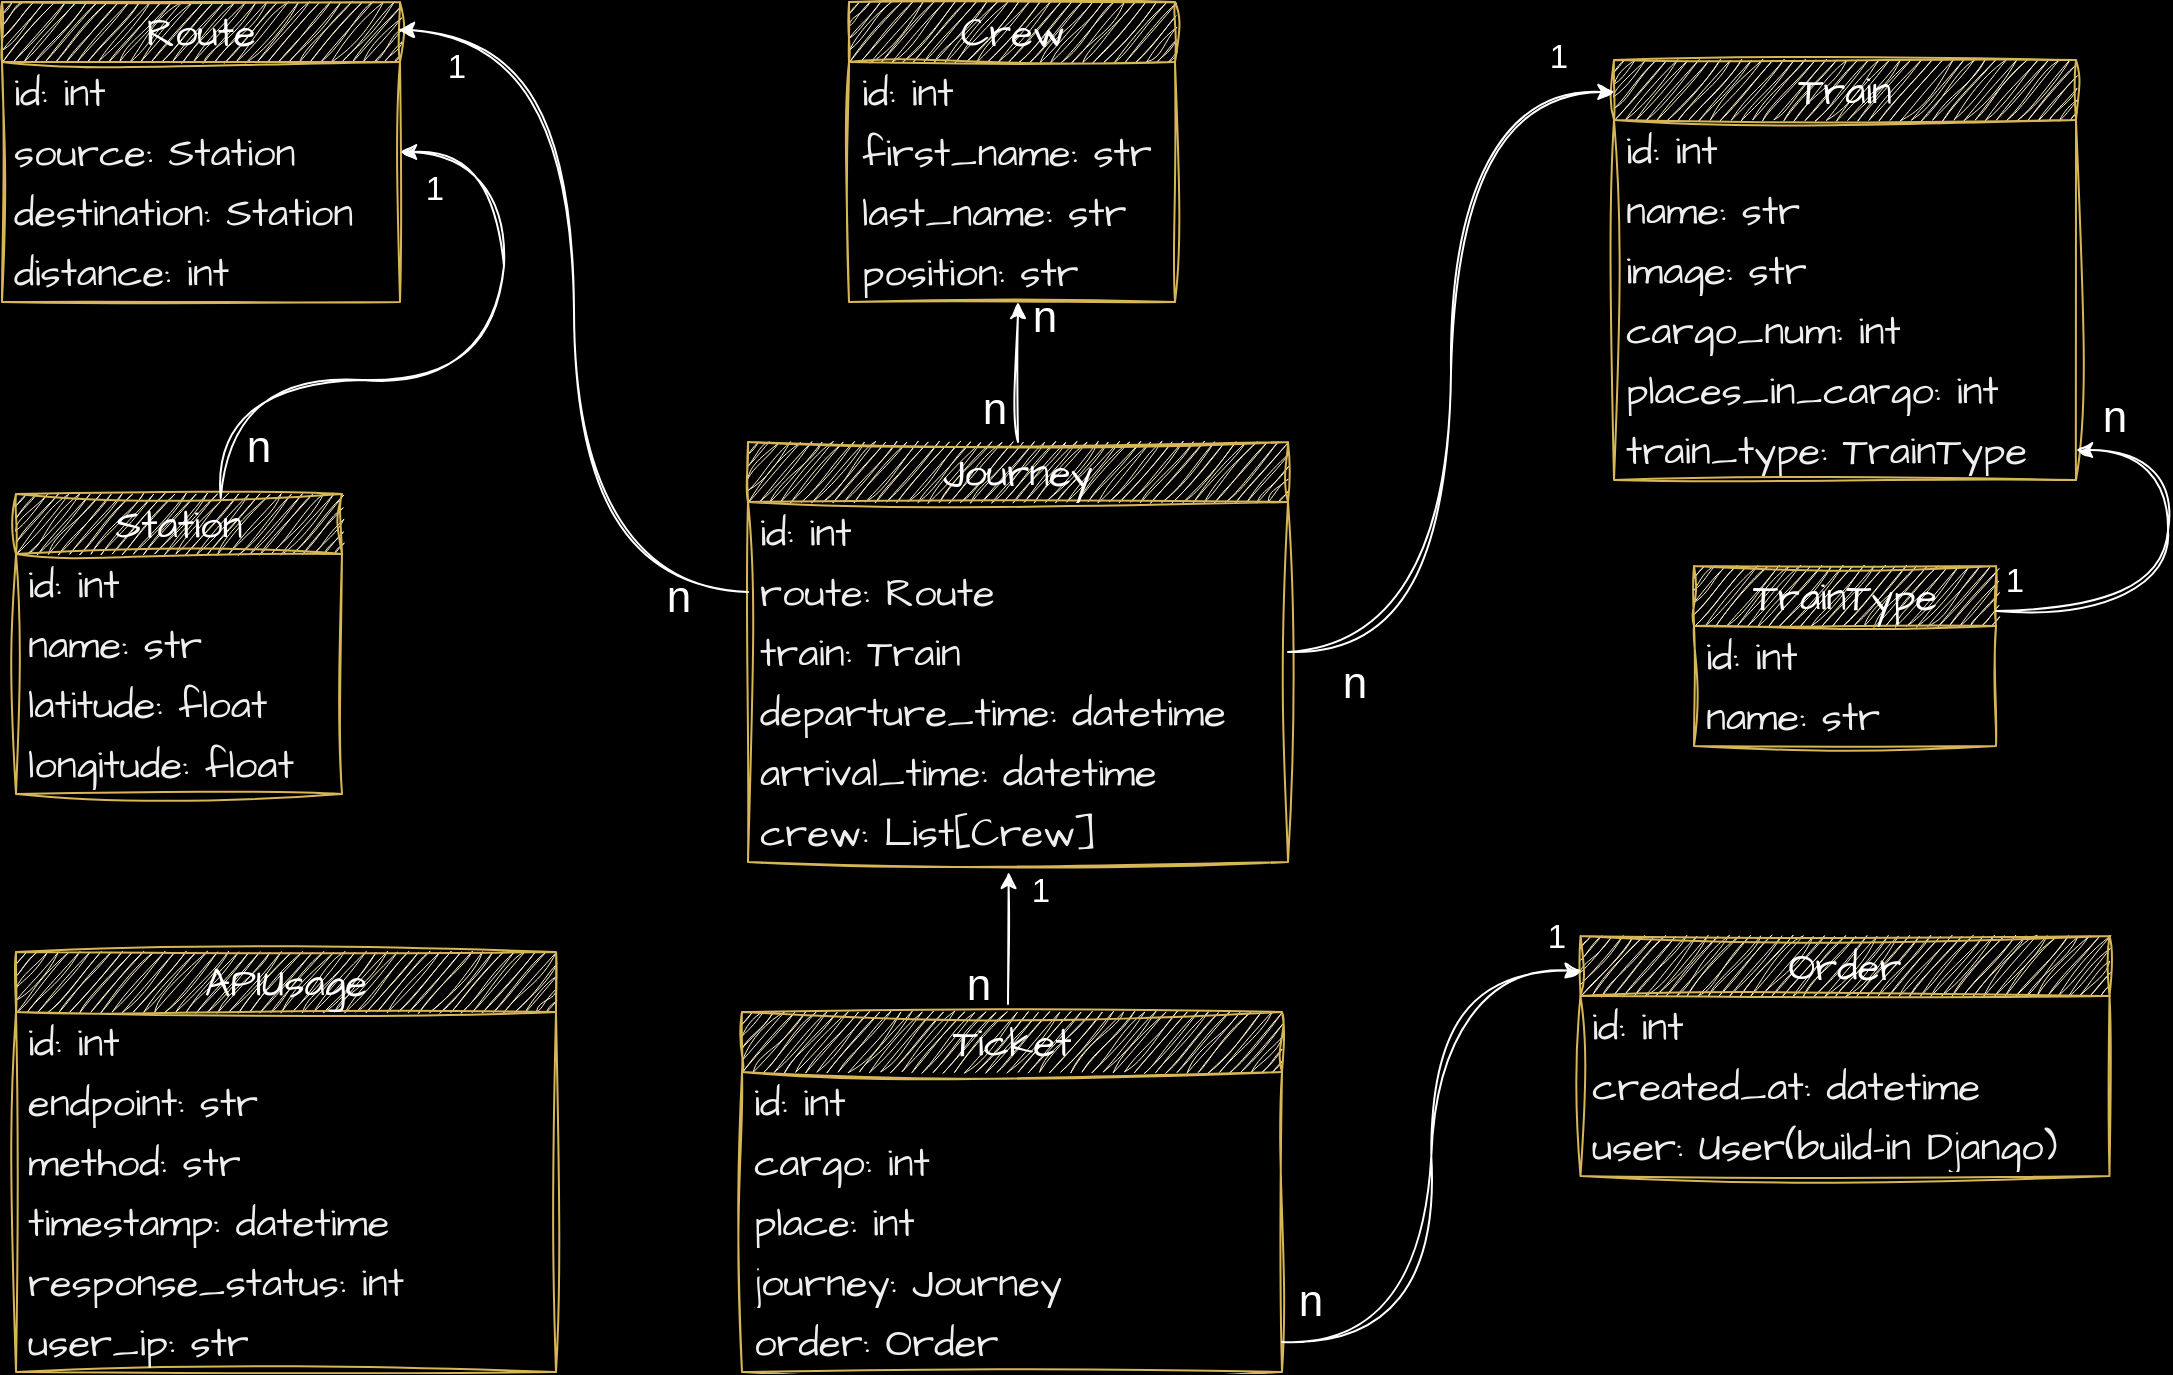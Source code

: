 <mxfile version="22.1.22" type="embed">
  <diagram id="23iRSUPoRavnBvh4doch" name="Page-1">
    <mxGraphModel dx="2483" dy="1147" grid="0" gridSize="10" guides="1" tooltips="1" connect="1" arrows="1" fold="1" page="0" pageScale="1" pageWidth="827" pageHeight="1169" background="#000000" math="0" shadow="0">
      <root>
        <mxCell id="0" />
        <mxCell id="1" parent="0" />
        <mxCell id="3" value="&lt;font color=&quot;#ffffff&quot;&gt;Journey&lt;/font&gt;" style="swimlane;fontStyle=0;childLayout=stackLayout;horizontal=1;startSize=30;horizontalStack=0;resizeParent=1;resizeParentMax=0;resizeLast=0;collapsible=1;marginBottom=0;whiteSpace=wrap;html=1;sketch=1;hachureGap=4;jiggle=2;curveFitting=1;fontFamily=Architects Daughter;fontSource=https%3A%2F%2Ffonts.googleapis.com%2Fcss%3Ffamily%3DArchitects%2BDaughter;fontSize=20;swimlaneFillColor=none;fillColor=#fff2cc;strokeColor=#d6b656;points=[[0,0,0,0,0],[0,0.25,0,0,0],[0,0.5,0,0,0],[0,0.75,0,0,0],[0,1,0,0,0],[0.25,0,0,0,0],[0.25,1,0,0,0],[0.5,0,0,0,0],[0.5,1,0,0,0],[0.75,0,0,0,0],[0.75,1,0,0,0],[1,0,0,0,0],[1,0.25,0,0,0],[1,0.5,0,0,0],[1,0.75,0,0,0],[1,1,0,0,0]];" parent="1" vertex="1">
          <mxGeometry x="190" y="-33" width="270" height="210" as="geometry" />
        </mxCell>
        <mxCell id="5" value="id: int" style="text;strokeColor=none;fillColor=none;align=left;verticalAlign=middle;spacingLeft=4;spacingRight=4;overflow=hidden;points=[[0,0.5],[1,0.5]];portConstraint=eastwest;rotatable=0;whiteSpace=wrap;html=1;fontSize=20;fontFamily=Architects Daughter;fontColor=#EEEEEE;" parent="3" vertex="1">
          <mxGeometry y="30" width="270" height="30" as="geometry" />
        </mxCell>
        <mxCell id="6" value="route: Route" style="text;strokeColor=none;fillColor=none;align=left;verticalAlign=middle;spacingLeft=4;spacingRight=4;overflow=hidden;points=[[0,0.5],[1,0.5]];portConstraint=eastwest;rotatable=0;whiteSpace=wrap;html=1;fontSize=20;fontFamily=Architects Daughter;fontColor=#EEEEEE;" parent="3" vertex="1">
          <mxGeometry y="60" width="270" height="30" as="geometry" />
        </mxCell>
        <mxCell id="7" value="train: Train" style="text;strokeColor=none;fillColor=none;align=left;verticalAlign=middle;spacingLeft=4;spacingRight=4;overflow=hidden;points=[[0,0.5],[1,0.5]];portConstraint=eastwest;rotatable=0;whiteSpace=wrap;html=1;fontSize=20;fontFamily=Architects Daughter;fontColor=#EEEEEE;" parent="3" vertex="1">
          <mxGeometry y="90" width="270" height="30" as="geometry" />
        </mxCell>
        <mxCell id="8" value="departure_time: datetime" style="text;strokeColor=none;fillColor=none;align=left;verticalAlign=middle;spacingLeft=4;spacingRight=4;overflow=hidden;points=[[0,0.5],[1,0.5]];portConstraint=eastwest;rotatable=0;whiteSpace=wrap;html=1;fontSize=20;fontFamily=Architects Daughter;fontColor=#EEEEEE;" parent="3" vertex="1">
          <mxGeometry y="120" width="270" height="30" as="geometry" />
        </mxCell>
        <mxCell id="9" value="arrival_time: datetime" style="text;strokeColor=none;fillColor=none;align=left;verticalAlign=middle;spacingLeft=4;spacingRight=4;overflow=hidden;points=[[0,0.5],[1,0.5]];portConstraint=eastwest;rotatable=0;whiteSpace=wrap;html=1;fontSize=20;fontFamily=Architects Daughter;fontColor=#EEEEEE;" parent="3" vertex="1">
          <mxGeometry y="150" width="270" height="30" as="geometry" />
        </mxCell>
        <mxCell id="10" value="crew: List[Crew]" style="text;strokeColor=none;fillColor=none;align=left;verticalAlign=middle;spacingLeft=4;spacingRight=4;overflow=hidden;points=[[0,0.5],[1,0.5]];portConstraint=eastwest;rotatable=0;whiteSpace=wrap;html=1;fontSize=20;fontFamily=Architects Daughter;fontColor=#EEEEEE;" parent="3" vertex="1">
          <mxGeometry y="180" width="270" height="30" as="geometry" />
        </mxCell>
        <mxCell id="15" value="&lt;font color=&quot;#ffffff&quot;&gt;Station&lt;/font&gt;" style="swimlane;fontStyle=0;childLayout=stackLayout;horizontal=1;startSize=30;horizontalStack=0;resizeParent=1;resizeParentMax=0;resizeLast=0;collapsible=1;marginBottom=0;whiteSpace=wrap;html=1;sketch=1;hachureGap=4;jiggle=2;curveFitting=1;fontFamily=Architects Daughter;fontSource=https%3A%2F%2Ffonts.googleapis.com%2Fcss%3Ffamily%3DArchitects%2BDaughter;fontSize=20;swimlaneFillColor=none;fillColor=#fff2cc;strokeColor=#d6b656;" parent="1" vertex="1">
          <mxGeometry x="-176" y="-7" width="163" height="150" as="geometry" />
        </mxCell>
        <mxCell id="16" value="id: int" style="text;strokeColor=none;fillColor=none;align=left;verticalAlign=middle;spacingLeft=4;spacingRight=4;overflow=hidden;points=[[0,0.5],[1,0.5]];portConstraint=eastwest;rotatable=0;whiteSpace=wrap;html=1;fontSize=20;fontFamily=Architects Daughter;fontColor=#EEEEEE;" parent="15" vertex="1">
          <mxGeometry y="30" width="163" height="30" as="geometry" />
        </mxCell>
        <mxCell id="17" value="name: str" style="text;strokeColor=none;fillColor=none;align=left;verticalAlign=middle;spacingLeft=4;spacingRight=4;overflow=hidden;points=[[0,0.5],[1,0.5]];portConstraint=eastwest;rotatable=0;whiteSpace=wrap;html=1;fontSize=20;fontFamily=Architects Daughter;fontColor=#EEEEEE;" parent="15" vertex="1">
          <mxGeometry y="60" width="163" height="30" as="geometry" />
        </mxCell>
        <mxCell id="18" value="latitude: float" style="text;strokeColor=none;fillColor=none;align=left;verticalAlign=middle;spacingLeft=4;spacingRight=4;overflow=hidden;points=[[0,0.5],[1,0.5]];portConstraint=eastwest;rotatable=0;whiteSpace=wrap;html=1;fontSize=20;fontFamily=Architects Daughter;fontColor=#EEEEEE;" parent="15" vertex="1">
          <mxGeometry y="90" width="163" height="30" as="geometry" />
        </mxCell>
        <mxCell id="19" value="longitude: float" style="text;strokeColor=none;fillColor=none;align=left;verticalAlign=middle;spacingLeft=4;spacingRight=4;overflow=hidden;points=[[0,0.5],[1,0.5]];portConstraint=eastwest;rotatable=0;whiteSpace=wrap;html=1;fontSize=20;fontFamily=Architects Daughter;fontColor=#EEEEEE;" parent="15" vertex="1">
          <mxGeometry y="120" width="163" height="30" as="geometry" />
        </mxCell>
        <mxCell id="22" value="&lt;font color=&quot;#ffffff&quot;&gt;Route&lt;/font&gt;" style="swimlane;fontStyle=0;childLayout=stackLayout;horizontal=1;startSize=30;horizontalStack=0;resizeParent=1;resizeParentMax=0;resizeLast=0;collapsible=1;marginBottom=0;whiteSpace=wrap;html=1;sketch=1;hachureGap=4;jiggle=2;curveFitting=1;fontFamily=Architects Daughter;fontSource=https%3A%2F%2Ffonts.googleapis.com%2Fcss%3Ffamily%3DArchitects%2BDaughter;fontSize=20;swimlaneFillColor=none;fillColor=#fff2cc;strokeColor=#d6b656;" parent="1" vertex="1">
          <mxGeometry x="-183" y="-253" width="199" height="150" as="geometry" />
        </mxCell>
        <mxCell id="23" value="id: int" style="text;strokeColor=none;fillColor=none;align=left;verticalAlign=middle;spacingLeft=4;spacingRight=4;overflow=hidden;points=[[0,0.5],[1,0.5]];portConstraint=eastwest;rotatable=0;whiteSpace=wrap;html=1;fontSize=20;fontFamily=Architects Daughter;fontColor=#EEEEEE;" parent="22" vertex="1">
          <mxGeometry y="30" width="199" height="30" as="geometry" />
        </mxCell>
        <mxCell id="24" value="source: Station" style="text;strokeColor=none;fillColor=none;align=left;verticalAlign=middle;spacingLeft=4;spacingRight=4;overflow=hidden;points=[[0,0.5],[1,0.5]];portConstraint=eastwest;rotatable=0;whiteSpace=wrap;html=1;fontSize=20;fontFamily=Architects Daughter;fontColor=#EEEEEE;" parent="22" vertex="1">
          <mxGeometry y="60" width="199" height="30" as="geometry" />
        </mxCell>
        <mxCell id="25" value="destination: Station" style="text;strokeColor=none;fillColor=none;align=left;verticalAlign=middle;spacingLeft=4;spacingRight=4;overflow=hidden;points=[[0,0.5],[1,0.5]];portConstraint=eastwest;rotatable=0;whiteSpace=wrap;html=1;fontSize=20;fontFamily=Architects Daughter;fontColor=#EEEEEE;" parent="22" vertex="1">
          <mxGeometry y="90" width="199" height="30" as="geometry" />
        </mxCell>
        <mxCell id="26" value="distance: int" style="text;strokeColor=none;fillColor=none;align=left;verticalAlign=middle;spacingLeft=4;spacingRight=4;overflow=hidden;points=[[0,0.5],[1,0.5]];portConstraint=eastwest;rotatable=0;whiteSpace=wrap;html=1;fontSize=20;fontFamily=Architects Daughter;fontColor=#EEEEEE;" parent="22" vertex="1">
          <mxGeometry y="120" width="199" height="30" as="geometry" />
        </mxCell>
        <mxCell id="28" value="&lt;font color=&quot;#ffffff&quot;&gt;Crew&lt;/font&gt;" style="swimlane;fontStyle=0;childLayout=stackLayout;horizontal=1;startSize=30;horizontalStack=0;resizeParent=1;resizeParentMax=0;resizeLast=0;collapsible=1;marginBottom=0;whiteSpace=wrap;html=1;sketch=1;hachureGap=4;jiggle=2;curveFitting=1;fontFamily=Architects Daughter;fontSource=https%3A%2F%2Ffonts.googleapis.com%2Fcss%3Ffamily%3DArchitects%2BDaughter;fontSize=20;swimlaneFillColor=none;fillColor=#fff2cc;strokeColor=#d6b656;" parent="1" vertex="1">
          <mxGeometry x="240.5" y="-253" width="163" height="150" as="geometry" />
        </mxCell>
        <mxCell id="29" value="id: int" style="text;strokeColor=none;fillColor=none;align=left;verticalAlign=middle;spacingLeft=4;spacingRight=4;overflow=hidden;points=[[0,0.5],[1,0.5]];portConstraint=eastwest;rotatable=0;whiteSpace=wrap;html=1;fontSize=20;fontFamily=Architects Daughter;fontColor=#EEEEEE;" parent="28" vertex="1">
          <mxGeometry y="30" width="163" height="30" as="geometry" />
        </mxCell>
        <mxCell id="30" value="first_name: str" style="text;strokeColor=none;fillColor=none;align=left;verticalAlign=middle;spacingLeft=4;spacingRight=4;overflow=hidden;points=[[0,0.5],[1,0.5]];portConstraint=eastwest;rotatable=0;whiteSpace=wrap;html=1;fontSize=20;fontFamily=Architects Daughter;fontColor=#EEEEEE;" parent="28" vertex="1">
          <mxGeometry y="60" width="163" height="30" as="geometry" />
        </mxCell>
        <mxCell id="31" value="last_name: str" style="text;strokeColor=none;fillColor=none;align=left;verticalAlign=middle;spacingLeft=4;spacingRight=4;overflow=hidden;points=[[0,0.5],[1,0.5]];portConstraint=eastwest;rotatable=0;whiteSpace=wrap;html=1;fontSize=20;fontFamily=Architects Daughter;fontColor=#EEEEEE;" parent="28" vertex="1">
          <mxGeometry y="90" width="163" height="30" as="geometry" />
        </mxCell>
        <mxCell id="87" value="position: str" style="text;strokeColor=none;fillColor=none;align=left;verticalAlign=middle;spacingLeft=4;spacingRight=4;overflow=hidden;points=[[0,0.5],[1,0.5]];portConstraint=eastwest;rotatable=0;whiteSpace=wrap;html=1;fontSize=20;fontFamily=Architects Daughter;fontColor=#EEEEEE;" parent="28" vertex="1">
          <mxGeometry y="120" width="163" height="30" as="geometry" />
        </mxCell>
        <mxCell id="33" value="&lt;font color=&quot;#ffffff&quot;&gt;Train&lt;/font&gt;" style="swimlane;fontStyle=0;childLayout=stackLayout;horizontal=1;startSize=30;horizontalStack=0;resizeParent=1;resizeParentMax=0;resizeLast=0;collapsible=1;marginBottom=0;whiteSpace=wrap;html=1;sketch=1;hachureGap=4;jiggle=2;curveFitting=1;fontFamily=Architects Daughter;fontSource=https%3A%2F%2Ffonts.googleapis.com%2Fcss%3Ffamily%3DArchitects%2BDaughter;fontSize=20;swimlaneFillColor=none;fillColor=#fff2cc;strokeColor=#d6b656;" parent="1" vertex="1">
          <mxGeometry x="623" y="-224" width="231" height="210" as="geometry" />
        </mxCell>
        <mxCell id="34" value="id: int" style="text;strokeColor=none;fillColor=none;align=left;verticalAlign=middle;spacingLeft=4;spacingRight=4;overflow=hidden;points=[[0,0.5],[1,0.5]];portConstraint=eastwest;rotatable=0;whiteSpace=wrap;html=1;fontSize=20;fontFamily=Architects Daughter;fontColor=#EEEEEE;" parent="33" vertex="1">
          <mxGeometry y="30" width="231" height="30" as="geometry" />
        </mxCell>
        <mxCell id="35" value="name: str" style="text;strokeColor=none;fillColor=none;align=left;verticalAlign=middle;spacingLeft=4;spacingRight=4;overflow=hidden;points=[[0,0.5],[1,0.5]];portConstraint=eastwest;rotatable=0;whiteSpace=wrap;html=1;fontSize=20;fontFamily=Architects Daughter;fontColor=#EEEEEE;" parent="33" vertex="1">
          <mxGeometry y="60" width="231" height="30" as="geometry" />
        </mxCell>
        <mxCell id="97" value="image: str" style="text;strokeColor=none;fillColor=none;align=left;verticalAlign=middle;spacingLeft=4;spacingRight=4;overflow=hidden;points=[[0,0.5],[1,0.5]];portConstraint=eastwest;rotatable=0;whiteSpace=wrap;html=1;fontSize=20;fontFamily=Architects Daughter;fontColor=#EEEEEE;" vertex="1" parent="33">
          <mxGeometry y="90" width="231" height="30" as="geometry" />
        </mxCell>
        <mxCell id="36" value="cargo_num: int" style="text;strokeColor=none;fillColor=none;align=left;verticalAlign=middle;spacingLeft=4;spacingRight=4;overflow=hidden;points=[[0,0.5],[1,0.5]];portConstraint=eastwest;rotatable=0;whiteSpace=wrap;html=1;fontSize=20;fontFamily=Architects Daughter;fontColor=#EEEEEE;" parent="33" vertex="1">
          <mxGeometry y="120" width="231" height="30" as="geometry" />
        </mxCell>
        <mxCell id="37" value="places_in_cargo: int" style="text;strokeColor=none;fillColor=none;align=left;verticalAlign=middle;spacingLeft=4;spacingRight=4;overflow=hidden;points=[[0,0.5],[1,0.5]];portConstraint=eastwest;rotatable=0;whiteSpace=wrap;html=1;fontSize=20;fontFamily=Architects Daughter;fontColor=#EEEEEE;" parent="33" vertex="1">
          <mxGeometry y="150" width="231" height="30" as="geometry" />
        </mxCell>
        <mxCell id="38" value="train_type: TrainType" style="text;strokeColor=none;fillColor=none;align=left;verticalAlign=middle;spacingLeft=4;spacingRight=4;overflow=hidden;points=[[0,0.5],[1,0.5]];portConstraint=eastwest;rotatable=0;whiteSpace=wrap;html=1;fontSize=20;fontFamily=Architects Daughter;fontColor=#EEEEEE;" parent="33" vertex="1">
          <mxGeometry y="180" width="231" height="30" as="geometry" />
        </mxCell>
        <mxCell id="40" value="&lt;font color=&quot;#ffffff&quot;&gt;TrainType&lt;/font&gt;" style="swimlane;fontStyle=0;childLayout=stackLayout;horizontal=1;startSize=30;horizontalStack=0;resizeParent=1;resizeParentMax=0;resizeLast=0;collapsible=1;marginBottom=0;whiteSpace=wrap;html=1;sketch=1;hachureGap=4;jiggle=2;curveFitting=1;fontFamily=Architects Daughter;fontSource=https%3A%2F%2Ffonts.googleapis.com%2Fcss%3Ffamily%3DArchitects%2BDaughter;fontSize=20;swimlaneFillColor=none;fillColor=#fff2cc;strokeColor=#d6b656;" parent="1" vertex="1">
          <mxGeometry x="663" y="29" width="151" height="90" as="geometry" />
        </mxCell>
        <mxCell id="41" value="id: int" style="text;strokeColor=none;fillColor=none;align=left;verticalAlign=middle;spacingLeft=4;spacingRight=4;overflow=hidden;points=[[0,0.5],[1,0.5]];portConstraint=eastwest;rotatable=0;whiteSpace=wrap;html=1;fontSize=20;fontFamily=Architects Daughter;fontColor=#EEEEEE;" parent="40" vertex="1">
          <mxGeometry y="30" width="151" height="30" as="geometry" />
        </mxCell>
        <mxCell id="42" value="name: str" style="text;strokeColor=none;fillColor=none;align=left;verticalAlign=middle;spacingLeft=4;spacingRight=4;overflow=hidden;points=[[0,0.5],[1,0.5]];portConstraint=eastwest;rotatable=0;whiteSpace=wrap;html=1;fontSize=20;fontFamily=Architects Daughter;fontColor=#EEEEEE;" parent="40" vertex="1">
          <mxGeometry y="60" width="151" height="30" as="geometry" />
        </mxCell>
        <mxCell id="45" value="&lt;font color=&quot;#ffffff&quot;&gt;Ticket&lt;/font&gt;" style="swimlane;fontStyle=0;childLayout=stackLayout;horizontal=1;startSize=30;horizontalStack=0;resizeParent=1;resizeParentMax=0;resizeLast=0;collapsible=1;marginBottom=0;whiteSpace=wrap;html=1;sketch=1;hachureGap=4;jiggle=2;curveFitting=1;fontFamily=Architects Daughter;fontSource=https%3A%2F%2Ffonts.googleapis.com%2Fcss%3Ffamily%3DArchitects%2BDaughter;fontSize=20;swimlaneFillColor=none;fillColor=#fff2cc;strokeColor=#d6b656;" parent="1" vertex="1">
          <mxGeometry x="187" y="252" width="270" height="180" as="geometry" />
        </mxCell>
        <mxCell id="46" value="id: int" style="text;strokeColor=none;fillColor=none;align=left;verticalAlign=middle;spacingLeft=4;spacingRight=4;overflow=hidden;points=[[0,0.5],[1,0.5]];portConstraint=eastwest;rotatable=0;whiteSpace=wrap;html=1;fontSize=20;fontFamily=Architects Daughter;fontColor=#EEEEEE;" parent="45" vertex="1">
          <mxGeometry y="30" width="270" height="30" as="geometry" />
        </mxCell>
        <mxCell id="47" value="cargo: int" style="text;strokeColor=none;fillColor=none;align=left;verticalAlign=middle;spacingLeft=4;spacingRight=4;overflow=hidden;points=[[0,0.5],[1,0.5]];portConstraint=eastwest;rotatable=0;whiteSpace=wrap;html=1;fontSize=20;fontFamily=Architects Daughter;fontColor=#EEEEEE;" parent="45" vertex="1">
          <mxGeometry y="60" width="270" height="30" as="geometry" />
        </mxCell>
        <mxCell id="48" value="place: int" style="text;strokeColor=none;fillColor=none;align=left;verticalAlign=middle;spacingLeft=4;spacingRight=4;overflow=hidden;points=[[0,0.5],[1,0.5]];portConstraint=eastwest;rotatable=0;whiteSpace=wrap;html=1;fontSize=20;fontFamily=Architects Daughter;fontColor=#EEEEEE;" parent="45" vertex="1">
          <mxGeometry y="90" width="270" height="30" as="geometry" />
        </mxCell>
        <mxCell id="49" value="journey: Journey" style="text;strokeColor=none;fillColor=none;align=left;verticalAlign=middle;spacingLeft=4;spacingRight=4;overflow=hidden;points=[[0,0.5],[1,0.5]];portConstraint=eastwest;rotatable=0;whiteSpace=wrap;html=1;fontSize=20;fontFamily=Architects Daughter;fontColor=#EEEEEE;" parent="45" vertex="1">
          <mxGeometry y="120" width="270" height="30" as="geometry" />
        </mxCell>
        <mxCell id="50" value="order: Order" style="text;strokeColor=none;fillColor=none;align=left;verticalAlign=middle;spacingLeft=4;spacingRight=4;overflow=hidden;points=[[0,0.5],[1,0.5]];portConstraint=eastwest;rotatable=0;whiteSpace=wrap;html=1;fontSize=20;fontFamily=Architects Daughter;fontColor=#EEEEEE;" parent="45" vertex="1">
          <mxGeometry y="150" width="270" height="30" as="geometry" />
        </mxCell>
        <mxCell id="52" value="&lt;font color=&quot;#ffffff&quot;&gt;Order&lt;/font&gt;" style="swimlane;fontStyle=0;childLayout=stackLayout;horizontal=1;startSize=30;horizontalStack=0;resizeParent=1;resizeParentMax=0;resizeLast=0;collapsible=1;marginBottom=0;whiteSpace=wrap;html=1;sketch=1;hachureGap=4;jiggle=2;curveFitting=1;fontFamily=Architects Daughter;fontSource=https%3A%2F%2Ffonts.googleapis.com%2Fcss%3Ffamily%3DArchitects%2BDaughter;fontSize=20;swimlaneFillColor=none;fillColor=#fff2cc;strokeColor=#d6b656;" parent="1" vertex="1">
          <mxGeometry x="606.25" y="214" width="264.5" height="120" as="geometry" />
        </mxCell>
        <mxCell id="53" value="id: int" style="text;strokeColor=none;fillColor=none;align=left;verticalAlign=middle;spacingLeft=4;spacingRight=4;overflow=hidden;points=[[0,0.5],[1,0.5]];portConstraint=eastwest;rotatable=0;whiteSpace=wrap;html=1;fontSize=20;fontFamily=Architects Daughter;fontColor=#EEEEEE;" parent="52" vertex="1">
          <mxGeometry y="30" width="264.5" height="30" as="geometry" />
        </mxCell>
        <mxCell id="54" value="created_at: datetime" style="text;strokeColor=none;fillColor=none;align=left;verticalAlign=middle;spacingLeft=4;spacingRight=4;overflow=hidden;points=[[0,0.5],[1,0.5]];portConstraint=eastwest;rotatable=0;whiteSpace=wrap;html=1;fontSize=20;fontFamily=Architects Daughter;fontColor=#EEEEEE;" parent="52" vertex="1">
          <mxGeometry y="60" width="264.5" height="30" as="geometry" />
        </mxCell>
        <mxCell id="55" value="user: User(build-in Django)" style="text;strokeColor=none;fillColor=none;align=left;verticalAlign=middle;spacingLeft=4;spacingRight=4;overflow=hidden;points=[[0,0.5],[1,0.5]];portConstraint=eastwest;rotatable=0;whiteSpace=wrap;html=1;fontSize=20;fontFamily=Architects Daughter;fontColor=#EEEEEE;" parent="52" vertex="1">
          <mxGeometry y="90" width="264.5" height="30" as="geometry" />
        </mxCell>
        <mxCell id="58" style="edgeStyle=orthogonalEdgeStyle;rounded=0;orthogonalLoop=1;jettySize=auto;html=1;exitX=0;exitY=0.5;exitDx=0;exitDy=0;entryX=0.995;entryY=0.093;entryDx=0;entryDy=0;entryPerimeter=0;strokeColor=#FFFFFF;curved=1;sketch=1;curveFitting=1;jiggle=2;snapToPoint=0;fixDash=0;metaEdit=0;backgroundOutline=0;sourcePortConstraint=north;targetPortConstraint=east;" parent="1" source="6" target="22" edge="1">
          <mxGeometry relative="1" as="geometry" />
        </mxCell>
        <mxCell id="62" value="&lt;h1&gt;&lt;span style=&quot;font-weight: normal;&quot;&gt;n&lt;/span&gt;&lt;/h1&gt;" style="edgeLabel;html=1;align=center;verticalAlign=middle;resizable=0;points=[];labelBackgroundColor=none;labelBorderColor=none;fontColor=#FFFFFF;fontStyle=0" parent="58" vertex="1" connectable="0">
          <mxGeometry relative="1" as="geometry">
            <mxPoint x="52" y="144" as="offset" />
          </mxGeometry>
        </mxCell>
        <mxCell id="64" value="&lt;h2&gt;&lt;span style=&quot;font-weight: normal;&quot;&gt;1&lt;/span&gt;&lt;/h2&gt;" style="edgeLabel;html=1;align=center;verticalAlign=middle;resizable=0;points=[];labelBackgroundColor=none;fontColor=#FFFFFF;" parent="58" vertex="1" connectable="0">
          <mxGeometry x="0.728" y="23" relative="1" as="geometry">
            <mxPoint x="-33" y="-5" as="offset" />
          </mxGeometry>
        </mxCell>
        <mxCell id="68" style="edgeStyle=none;rounded=0;orthogonalLoop=1;jettySize=auto;html=1;exitX=0.5;exitY=0;exitDx=0;exitDy=0;exitPerimeter=0;strokeColor=#FFFFFF;sketch=1;curveFitting=1;jiggle=2;" parent="1" source="3" edge="1">
          <mxGeometry relative="1" as="geometry">
            <mxPoint x="325" y="-103" as="targetPoint" />
          </mxGeometry>
        </mxCell>
        <mxCell id="70" value="&lt;h1&gt;&lt;font style=&quot;font-weight: normal;&quot; face=&quot;Helvetica&quot;&gt;n&lt;/font&gt;&lt;/h1&gt;" style="edgeLabel;html=1;align=center;verticalAlign=middle;resizable=0;points=[];labelBackgroundColor=none;fontColor=#FFFFFF;" parent="68" vertex="1" connectable="0">
          <mxGeometry x="-0.111" y="2" relative="1" as="geometry">
            <mxPoint x="-10" y="15" as="offset" />
          </mxGeometry>
        </mxCell>
        <mxCell id="73" value="&lt;h1&gt;&lt;font style=&quot;font-weight: normal;&quot; face=&quot;Helvetica&quot;&gt;n&lt;/font&gt;&lt;/h1&gt;" style="edgeLabel;html=1;align=center;verticalAlign=middle;resizable=0;points=[];labelBackgroundColor=none;fontColor=#FFFFFF;" parent="1" vertex="1" connectable="0">
          <mxGeometry x="325.001" y="-59.003" as="geometry">
            <mxPoint x="13" y="-36" as="offset" />
          </mxGeometry>
        </mxCell>
        <mxCell id="74" style="edgeStyle=orthogonalEdgeStyle;rounded=0;orthogonalLoop=1;jettySize=auto;html=1;entryX=0.001;entryY=0.076;entryDx=0;entryDy=0;entryPerimeter=0;strokeColor=#FFFFFF;curved=1;sketch=1;curveFitting=1;jiggle=2;snapToPoint=0;fixDash=0;metaEdit=0;backgroundOutline=0;sourcePortConstraint=north;targetPortConstraint=east;" parent="1" source="7" target="33" edge="1">
          <mxGeometry relative="1" as="geometry">
            <mxPoint x="533" y="74" as="sourcePoint" />
            <mxPoint x="360" y="-195" as="targetPoint" />
          </mxGeometry>
        </mxCell>
        <mxCell id="75" value="&lt;h1&gt;&lt;span style=&quot;font-weight: normal;&quot;&gt;n&lt;/span&gt;&lt;/h1&gt;" style="edgeLabel;html=1;align=center;verticalAlign=middle;resizable=0;points=[];labelBackgroundColor=none;labelBorderColor=none;fontColor=#FFFFFF;fontStyle=0" parent="74" vertex="1" connectable="0">
          <mxGeometry relative="1" as="geometry">
            <mxPoint x="-49" y="156" as="offset" />
          </mxGeometry>
        </mxCell>
        <mxCell id="76" value="&lt;h2&gt;&lt;span style=&quot;font-weight: normal;&quot;&gt;1&lt;/span&gt;&lt;/h2&gt;" style="edgeLabel;html=1;align=center;verticalAlign=middle;resizable=0;points=[];labelBackgroundColor=none;fontColor=#FFFFFF;" parent="74" vertex="1" connectable="0">
          <mxGeometry x="0.728" y="23" relative="1" as="geometry">
            <mxPoint x="32" y="5" as="offset" />
          </mxGeometry>
        </mxCell>
        <mxCell id="77" style="edgeStyle=orthogonalEdgeStyle;rounded=0;orthogonalLoop=1;jettySize=auto;html=1;strokeColor=#FFFFFF;sketch=1;curveFitting=1;jiggle=2;snapToPoint=0;fixDash=0;metaEdit=0;backgroundOutline=0;sourcePortConstraint=north;targetPortConstraint=east;curved=1;exitX=1;exitY=0.25;exitDx=0;exitDy=0;entryX=1;entryY=0.5;entryDx=0;entryDy=0;" parent="1" source="40" target="38" edge="1">
          <mxGeometry relative="1" as="geometry">
            <mxPoint x="826" y="33.5" as="sourcePoint" />
            <mxPoint x="893" y="-160" as="targetPoint" />
            <Array as="points">
              <mxPoint x="900" y="52" />
              <mxPoint x="900" y="-29" />
            </Array>
          </mxGeometry>
        </mxCell>
        <mxCell id="78" value="&lt;h1&gt;&lt;span style=&quot;font-weight: normal;&quot;&gt;n&lt;/span&gt;&lt;/h1&gt;" style="edgeLabel;html=1;align=center;verticalAlign=middle;resizable=0;points=[];labelBackgroundColor=none;labelBorderColor=none;fontColor=#FFFFFF;fontStyle=0" parent="77" vertex="1" connectable="0">
          <mxGeometry relative="1" as="geometry">
            <mxPoint x="-27" y="-76" as="offset" />
          </mxGeometry>
        </mxCell>
        <mxCell id="79" value="&lt;h2&gt;&lt;span style=&quot;font-weight: normal;&quot;&gt;1&lt;/span&gt;&lt;/h2&gt;" style="edgeLabel;html=1;align=center;verticalAlign=middle;resizable=0;points=[];labelBackgroundColor=none;fontColor=#FFFFFF;" parent="77" vertex="1" connectable="0">
          <mxGeometry x="0.728" y="23" relative="1" as="geometry">
            <mxPoint x="-60" y="42" as="offset" />
          </mxGeometry>
        </mxCell>
        <mxCell id="81" style="edgeStyle=none;rounded=0;orthogonalLoop=1;jettySize=auto;html=1;strokeColor=#FFFFFF;sketch=1;curveFitting=1;jiggle=2;" parent="1" edge="1">
          <mxGeometry relative="1" as="geometry">
            <mxPoint x="320.33" y="182" as="targetPoint" />
            <mxPoint x="320" y="248" as="sourcePoint" />
          </mxGeometry>
        </mxCell>
        <mxCell id="82" value="&lt;h1&gt;&lt;font style=&quot;font-weight: normal;&quot; face=&quot;Helvetica&quot;&gt;n&lt;/font&gt;&lt;/h1&gt;" style="edgeLabel;html=1;align=center;verticalAlign=middle;resizable=0;points=[];labelBackgroundColor=none;fontColor=#FFFFFF;" parent="81" vertex="1" connectable="0">
          <mxGeometry x="-0.111" y="2" relative="1" as="geometry">
            <mxPoint x="-13" y="20" as="offset" />
          </mxGeometry>
        </mxCell>
        <mxCell id="83" value="&lt;h2&gt;&lt;span style=&quot;font-weight: normal;&quot;&gt;1&lt;/span&gt;&lt;/h2&gt;" style="edgeLabel;html=1;align=center;verticalAlign=middle;resizable=0;points=[];labelBackgroundColor=none;fontColor=#FFFFFF;" parent="1" vertex="1" connectable="0">
          <mxGeometry x="56.0" y="-193.995" as="geometry">
            <mxPoint x="280" y="385" as="offset" />
          </mxGeometry>
        </mxCell>
        <mxCell id="84" style="edgeStyle=orthogonalEdgeStyle;rounded=0;orthogonalLoop=1;jettySize=auto;html=1;entryX=0.002;entryY=0.144;entryDx=0;entryDy=0;entryPerimeter=0;strokeColor=#FFFFFF;curved=1;sketch=1;curveFitting=1;jiggle=2;snapToPoint=0;fixDash=0;metaEdit=0;backgroundOutline=0;sourcePortConstraint=north;targetPortConstraint=east;exitX=1;exitY=0.5;exitDx=0;exitDy=0;" parent="1" source="50" target="52" edge="1">
          <mxGeometry relative="1" as="geometry">
            <mxPoint x="395" y="345" as="sourcePoint" />
            <mxPoint x="558" y="63" as="targetPoint" />
          </mxGeometry>
        </mxCell>
        <mxCell id="85" value="&lt;h1&gt;&lt;span style=&quot;font-weight: normal;&quot;&gt;n&lt;/span&gt;&lt;/h1&gt;" style="edgeLabel;html=1;align=center;verticalAlign=middle;resizable=0;points=[];labelBackgroundColor=none;labelBorderColor=none;fontColor=#FFFFFF;fontStyle=0" parent="84" vertex="1" connectable="0">
          <mxGeometry relative="1" as="geometry">
            <mxPoint x="-61" y="73" as="offset" />
          </mxGeometry>
        </mxCell>
        <mxCell id="86" value="&lt;h2&gt;&lt;span style=&quot;font-weight: normal;&quot;&gt;1&lt;/span&gt;&lt;/h2&gt;" style="edgeLabel;html=1;align=center;verticalAlign=middle;resizable=0;points=[];labelBackgroundColor=none;fontColor=#FFFFFF;" parent="84" vertex="1" connectable="0">
          <mxGeometry x="0.728" y="23" relative="1" as="geometry">
            <mxPoint x="32" y="5" as="offset" />
          </mxGeometry>
        </mxCell>
        <mxCell id="88" value="&lt;font color=&quot;#ffffff&quot;&gt;APIUsage&lt;/font&gt;" style="swimlane;fontStyle=0;childLayout=stackLayout;horizontal=1;startSize=30;horizontalStack=0;resizeParent=1;resizeParentMax=0;resizeLast=0;collapsible=1;marginBottom=0;whiteSpace=wrap;html=1;sketch=1;hachureGap=4;jiggle=2;curveFitting=1;fontFamily=Architects Daughter;fontSource=https%3A%2F%2Ffonts.googleapis.com%2Fcss%3Ffamily%3DArchitects%2BDaughter;fontSize=20;swimlaneFillColor=none;fillColor=#fff2cc;strokeColor=#d6b656;points=[[0,0,0,0,0],[0,0.25,0,0,0],[0,0.5,0,0,0],[0,0.75,0,0,0],[0,1,0,0,0],[0.25,0,0,0,0],[0.25,1,0,0,0],[0.5,0,0,0,0],[0.5,1,0,0,0],[0.75,0,0,0,0],[0.75,1,0,0,0],[1,0,0,0,0],[1,0.25,0,0,0],[1,0.5,0,0,0],[1,0.75,0,0,0],[1,1,0,0,0]];" vertex="1" parent="1">
          <mxGeometry x="-176" y="222" width="270" height="210" as="geometry" />
        </mxCell>
        <mxCell id="89" value="id: int" style="text;strokeColor=none;fillColor=none;align=left;verticalAlign=middle;spacingLeft=4;spacingRight=4;overflow=hidden;points=[[0,0.5],[1,0.5]];portConstraint=eastwest;rotatable=0;whiteSpace=wrap;html=1;fontSize=20;fontFamily=Architects Daughter;fontColor=#EEEEEE;" vertex="1" parent="88">
          <mxGeometry y="30" width="270" height="30" as="geometry" />
        </mxCell>
        <mxCell id="90" value="endpoint: str" style="text;strokeColor=none;fillColor=none;align=left;verticalAlign=middle;spacingLeft=4;spacingRight=4;overflow=hidden;points=[[0,0.5],[1,0.5]];portConstraint=eastwest;rotatable=0;whiteSpace=wrap;html=1;fontSize=20;fontFamily=Architects Daughter;fontColor=#EEEEEE;" vertex="1" parent="88">
          <mxGeometry y="60" width="270" height="30" as="geometry" />
        </mxCell>
        <mxCell id="91" value="method: str" style="text;strokeColor=none;fillColor=none;align=left;verticalAlign=middle;spacingLeft=4;spacingRight=4;overflow=hidden;points=[[0,0.5],[1,0.5]];portConstraint=eastwest;rotatable=0;whiteSpace=wrap;html=1;fontSize=20;fontFamily=Architects Daughter;fontColor=#EEEEEE;" vertex="1" parent="88">
          <mxGeometry y="90" width="270" height="30" as="geometry" />
        </mxCell>
        <mxCell id="92" value="timestamp: datetime" style="text;strokeColor=none;fillColor=none;align=left;verticalAlign=middle;spacingLeft=4;spacingRight=4;overflow=hidden;points=[[0,0.5],[1,0.5]];portConstraint=eastwest;rotatable=0;whiteSpace=wrap;html=1;fontSize=20;fontFamily=Architects Daughter;fontColor=#EEEEEE;" vertex="1" parent="88">
          <mxGeometry y="120" width="270" height="30" as="geometry" />
        </mxCell>
        <mxCell id="94" value="response_status: int" style="text;strokeColor=none;fillColor=none;align=left;verticalAlign=middle;spacingLeft=4;spacingRight=4;overflow=hidden;points=[[0,0.5],[1,0.5]];portConstraint=eastwest;rotatable=0;whiteSpace=wrap;html=1;fontSize=20;fontFamily=Architects Daughter;fontColor=#EEEEEE;" vertex="1" parent="88">
          <mxGeometry y="150" width="270" height="30" as="geometry" />
        </mxCell>
        <mxCell id="95" value="user_ip: str" style="text;strokeColor=none;fillColor=none;align=left;verticalAlign=middle;spacingLeft=4;spacingRight=4;overflow=hidden;points=[[0,0.5],[1,0.5]];portConstraint=eastwest;rotatable=0;whiteSpace=wrap;html=1;fontSize=20;fontFamily=Architects Daughter;fontColor=#EEEEEE;" vertex="1" parent="88">
          <mxGeometry y="180" width="270" height="30" as="geometry" />
        </mxCell>
        <mxCell id="98" style="edgeStyle=orthogonalEdgeStyle;rounded=0;orthogonalLoop=1;jettySize=auto;html=1;exitX=0.628;exitY=0.013;exitDx=0;exitDy=0;strokeColor=#FFFFFF;curved=1;sketch=1;curveFitting=1;jiggle=2;snapToPoint=0;fixDash=0;metaEdit=0;backgroundOutline=0;sourcePortConstraint=north;targetPortConstraint=east;exitPerimeter=0;entryX=1;entryY=0.5;entryDx=0;entryDy=0;" edge="1" parent="1" source="15" target="24">
          <mxGeometry relative="1" as="geometry">
            <mxPoint x="218" y="102" as="sourcePoint" />
            <mxPoint x="103" y="-254" as="targetPoint" />
            <Array as="points">
              <mxPoint x="-74" y="-64" />
              <mxPoint x="68" y="-64" />
              <mxPoint x="68" y="-178" />
            </Array>
          </mxGeometry>
        </mxCell>
        <mxCell id="99" value="&lt;h1&gt;&lt;span style=&quot;font-weight: normal;&quot;&gt;n&lt;/span&gt;&lt;/h1&gt;" style="edgeLabel;html=1;align=center;verticalAlign=middle;resizable=0;points=[];labelBackgroundColor=none;labelBorderColor=none;fontColor=#FFFFFF;fontStyle=0" vertex="1" connectable="0" parent="98">
          <mxGeometry relative="1" as="geometry">
            <mxPoint x="-106" y="34" as="offset" />
          </mxGeometry>
        </mxCell>
        <mxCell id="100" value="&lt;h2&gt;&lt;span style=&quot;font-weight: normal;&quot;&gt;1&lt;/span&gt;&lt;/h2&gt;" style="edgeLabel;html=1;align=center;verticalAlign=middle;resizable=0;points=[];labelBackgroundColor=none;fontColor=#FFFFFF;" vertex="1" connectable="0" parent="98">
          <mxGeometry x="0.728" y="23" relative="1" as="geometry">
            <mxPoint x="-33" y="-5" as="offset" />
          </mxGeometry>
        </mxCell>
      </root>
    </mxGraphModel>
  </diagram>
</mxfile>
